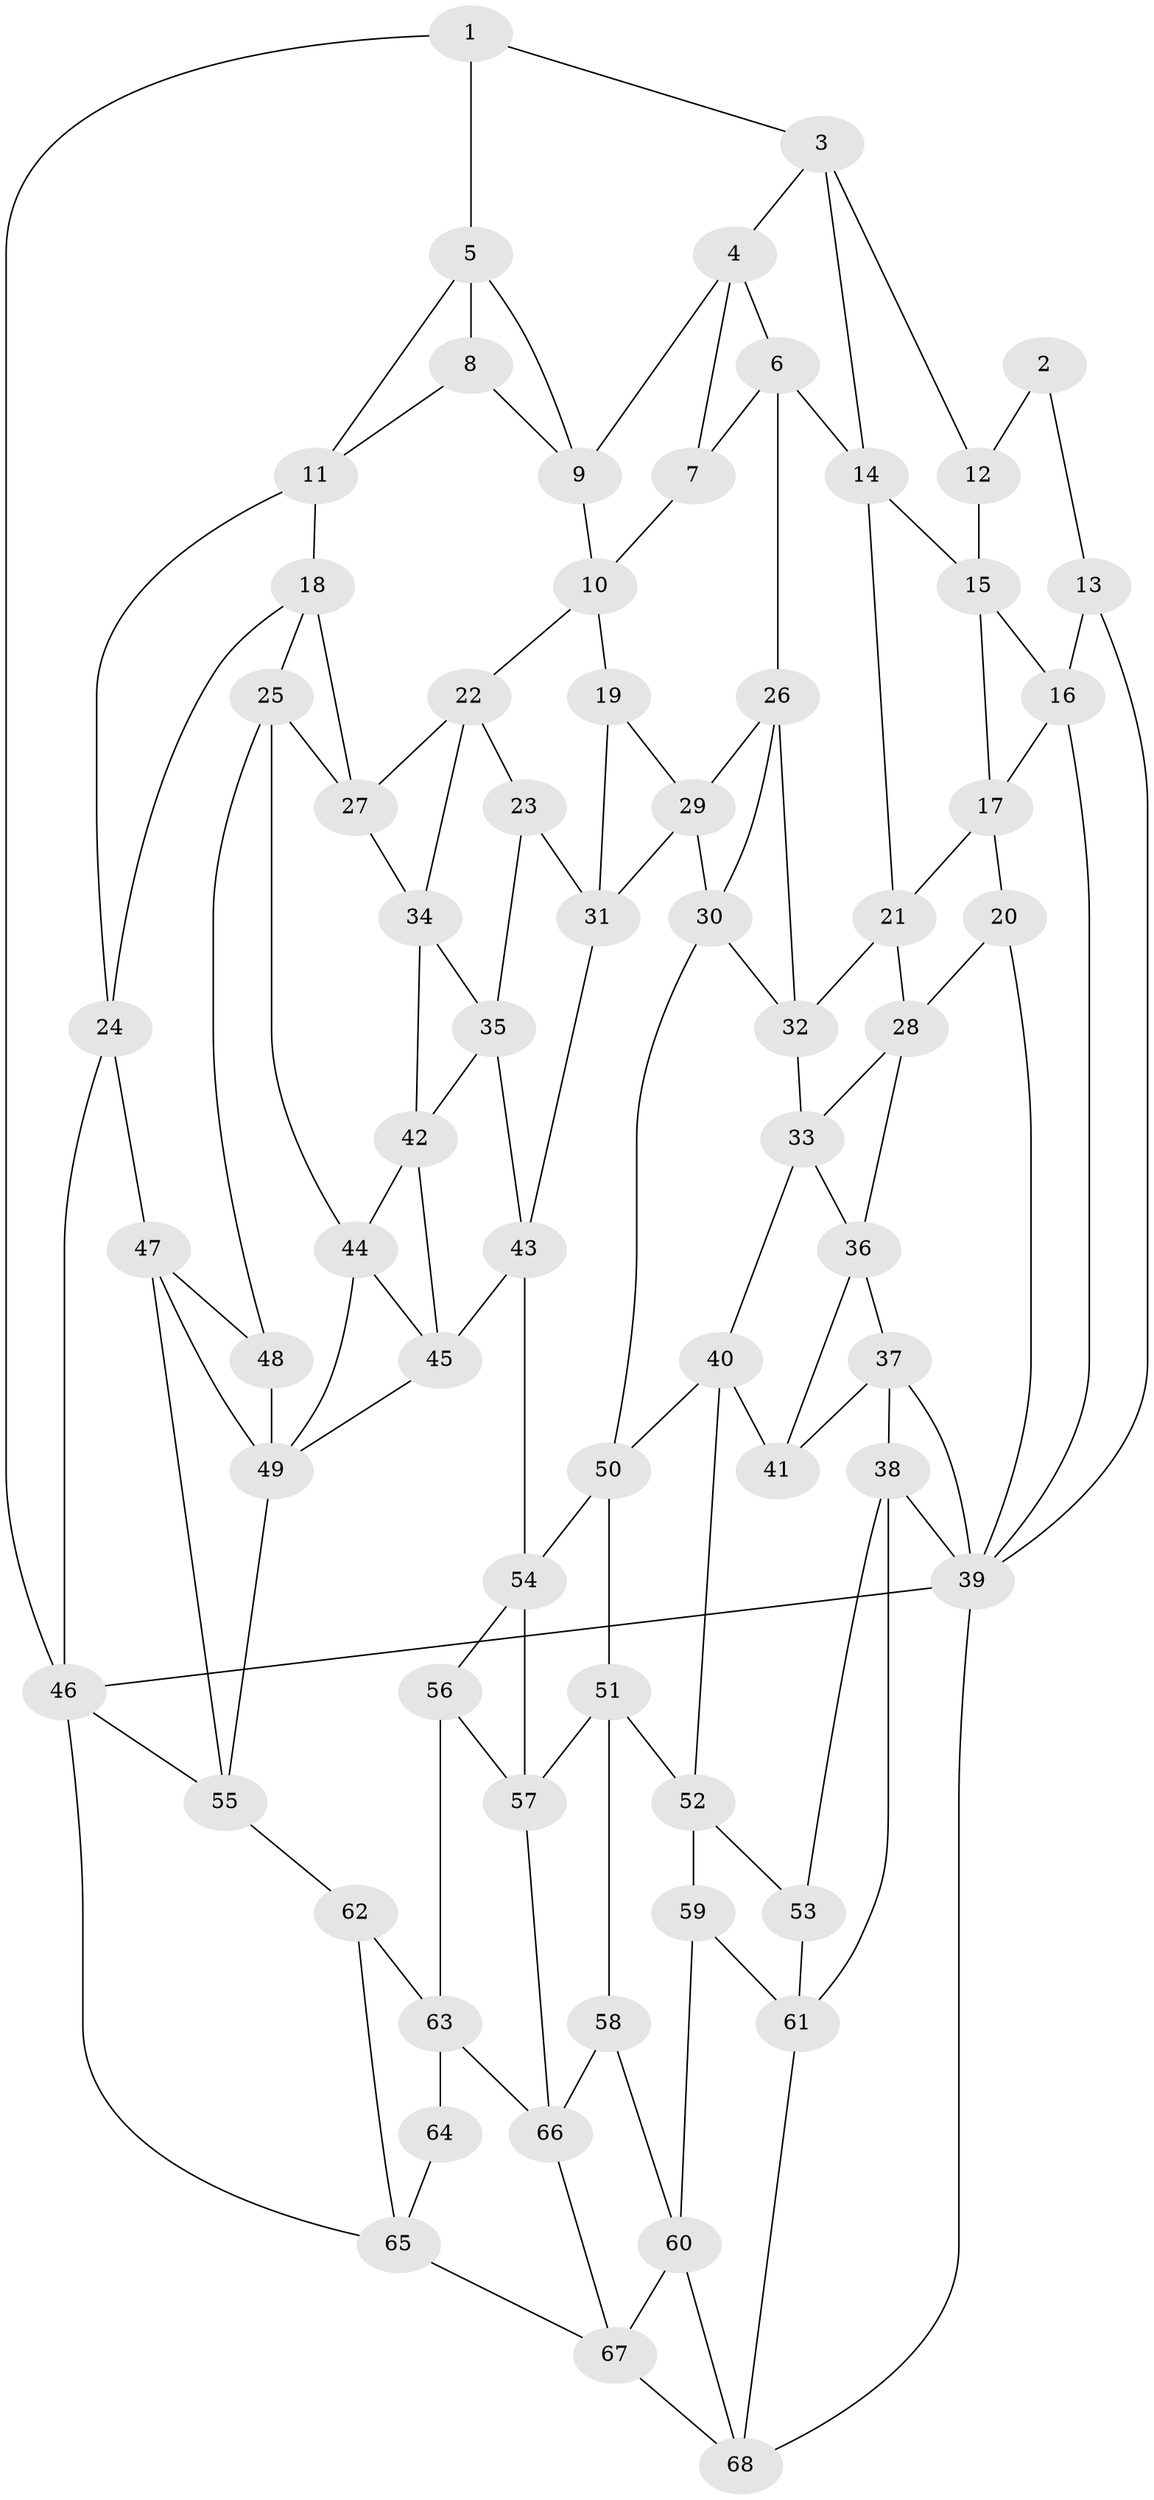 // original degree distribution, {3: 0.029411764705882353, 5: 0.4852941176470588, 6: 0.25, 4: 0.23529411764705882}
// Generated by graph-tools (version 1.1) at 2025/51/03/09/25 03:51:11]
// undirected, 68 vertices, 129 edges
graph export_dot {
graph [start="1"]
  node [color=gray90,style=filled];
  1;
  2;
  3;
  4;
  5;
  6;
  7;
  8;
  9;
  10;
  11;
  12;
  13;
  14;
  15;
  16;
  17;
  18;
  19;
  20;
  21;
  22;
  23;
  24;
  25;
  26;
  27;
  28;
  29;
  30;
  31;
  32;
  33;
  34;
  35;
  36;
  37;
  38;
  39;
  40;
  41;
  42;
  43;
  44;
  45;
  46;
  47;
  48;
  49;
  50;
  51;
  52;
  53;
  54;
  55;
  56;
  57;
  58;
  59;
  60;
  61;
  62;
  63;
  64;
  65;
  66;
  67;
  68;
  1 -- 3 [weight=1.0];
  1 -- 5 [weight=1.0];
  1 -- 46 [weight=1.0];
  2 -- 12 [weight=1.0];
  2 -- 13 [weight=1.0];
  3 -- 4 [weight=1.0];
  3 -- 12 [weight=1.0];
  3 -- 14 [weight=1.0];
  4 -- 6 [weight=1.0];
  4 -- 7 [weight=1.0];
  4 -- 9 [weight=1.0];
  5 -- 8 [weight=1.0];
  5 -- 9 [weight=1.0];
  5 -- 11 [weight=1.0];
  6 -- 7 [weight=1.0];
  6 -- 14 [weight=1.0];
  6 -- 26 [weight=1.0];
  7 -- 10 [weight=1.0];
  8 -- 9 [weight=1.0];
  8 -- 11 [weight=1.0];
  9 -- 10 [weight=1.0];
  10 -- 19 [weight=1.0];
  10 -- 22 [weight=1.0];
  11 -- 18 [weight=1.0];
  11 -- 24 [weight=1.0];
  12 -- 15 [weight=1.0];
  13 -- 16 [weight=1.0];
  13 -- 39 [weight=1.0];
  14 -- 15 [weight=1.0];
  14 -- 21 [weight=1.0];
  15 -- 16 [weight=1.0];
  15 -- 17 [weight=1.0];
  16 -- 17 [weight=1.0];
  16 -- 39 [weight=1.0];
  17 -- 20 [weight=1.0];
  17 -- 21 [weight=1.0];
  18 -- 24 [weight=1.0];
  18 -- 25 [weight=1.0];
  18 -- 27 [weight=1.0];
  19 -- 29 [weight=1.0];
  19 -- 31 [weight=1.0];
  20 -- 28 [weight=1.0];
  20 -- 39 [weight=1.0];
  21 -- 28 [weight=1.0];
  21 -- 32 [weight=1.0];
  22 -- 23 [weight=1.0];
  22 -- 27 [weight=1.0];
  22 -- 34 [weight=1.0];
  23 -- 31 [weight=1.0];
  23 -- 35 [weight=1.0];
  24 -- 46 [weight=1.0];
  24 -- 47 [weight=1.0];
  25 -- 27 [weight=1.0];
  25 -- 44 [weight=1.0];
  25 -- 48 [weight=1.0];
  26 -- 29 [weight=1.0];
  26 -- 30 [weight=1.0];
  26 -- 32 [weight=1.0];
  27 -- 34 [weight=1.0];
  28 -- 33 [weight=1.0];
  28 -- 36 [weight=1.0];
  29 -- 30 [weight=1.0];
  29 -- 31 [weight=1.0];
  30 -- 32 [weight=1.0];
  30 -- 50 [weight=1.0];
  31 -- 43 [weight=1.0];
  32 -- 33 [weight=1.0];
  33 -- 36 [weight=1.0];
  33 -- 40 [weight=1.0];
  34 -- 35 [weight=1.0];
  34 -- 42 [weight=1.0];
  35 -- 42 [weight=1.0];
  35 -- 43 [weight=1.0];
  36 -- 37 [weight=1.0];
  36 -- 41 [weight=1.0];
  37 -- 38 [weight=1.0];
  37 -- 39 [weight=1.0];
  37 -- 41 [weight=1.0];
  38 -- 39 [weight=1.0];
  38 -- 53 [weight=1.0];
  38 -- 61 [weight=1.0];
  39 -- 46 [weight=2.0];
  39 -- 68 [weight=1.0];
  40 -- 41 [weight=1.0];
  40 -- 50 [weight=1.0];
  40 -- 52 [weight=1.0];
  42 -- 44 [weight=1.0];
  42 -- 45 [weight=1.0];
  43 -- 45 [weight=1.0];
  43 -- 54 [weight=1.0];
  44 -- 45 [weight=1.0];
  44 -- 49 [weight=1.0];
  45 -- 49 [weight=1.0];
  46 -- 55 [weight=1.0];
  46 -- 65 [weight=1.0];
  47 -- 48 [weight=1.0];
  47 -- 49 [weight=1.0];
  47 -- 55 [weight=1.0];
  48 -- 49 [weight=2.0];
  49 -- 55 [weight=1.0];
  50 -- 51 [weight=1.0];
  50 -- 54 [weight=1.0];
  51 -- 52 [weight=1.0];
  51 -- 57 [weight=1.0];
  51 -- 58 [weight=1.0];
  52 -- 53 [weight=1.0];
  52 -- 59 [weight=1.0];
  53 -- 61 [weight=1.0];
  54 -- 56 [weight=1.0];
  54 -- 57 [weight=1.0];
  55 -- 62 [weight=1.0];
  56 -- 57 [weight=1.0];
  56 -- 63 [weight=1.0];
  57 -- 66 [weight=1.0];
  58 -- 60 [weight=1.0];
  58 -- 66 [weight=1.0];
  59 -- 60 [weight=1.0];
  59 -- 61 [weight=1.0];
  60 -- 67 [weight=1.0];
  60 -- 68 [weight=1.0];
  61 -- 68 [weight=1.0];
  62 -- 63 [weight=1.0];
  62 -- 65 [weight=1.0];
  63 -- 64 [weight=1.0];
  63 -- 66 [weight=1.0];
  64 -- 65 [weight=1.0];
  65 -- 67 [weight=1.0];
  66 -- 67 [weight=1.0];
  67 -- 68 [weight=1.0];
}
